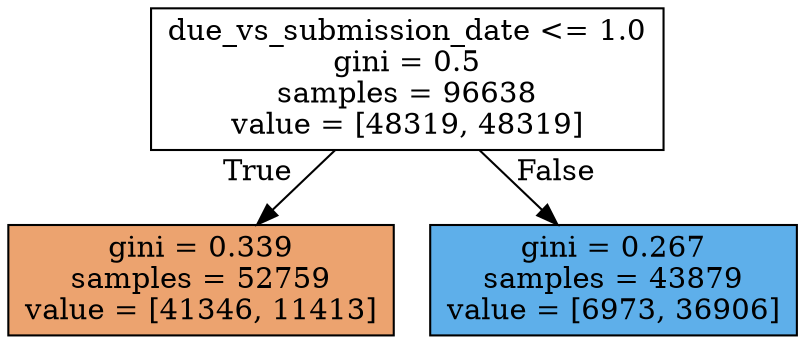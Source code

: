 digraph Tree {
node [shape=box, style="filled", color="black"] ;
0 [label="due_vs_submission_date <= 1.0\ngini = 0.5\nsamples = 96638\nvalue = [48319, 48319]", fillcolor="#e5813900"] ;
1 [label="gini = 0.339\nsamples = 52759\nvalue = [41346, 11413]", fillcolor="#e58139b9"] ;
0 -> 1 [labeldistance=2.5, labelangle=45, headlabel="True"] ;
2 [label="gini = 0.267\nsamples = 43879\nvalue = [6973, 36906]", fillcolor="#399de5cf"] ;
0 -> 2 [labeldistance=2.5, labelangle=-45, headlabel="False"] ;
}